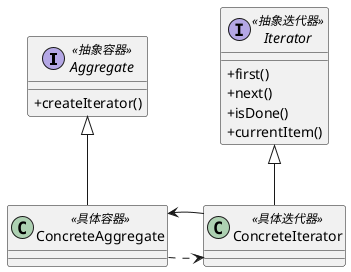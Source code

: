 @startuml
skinparam classAttributeIconSize 0
interface Aggregate <<抽象容器>> {
    +createIterator()
}
interface Iterator <<抽象迭代器>> {
    +first()
    +next()
    +isDone()
    +currentItem()
}
class ConcreteIterator <<具体迭代器>>
class ConcreteAggregate <<具体容器>>

Aggregate <|-- ConcreteAggregate
Iterator <|-- ConcreteIterator
ConcreteAggregate .> ConcreteIterator
ConcreteAggregate <- ConcreteIterator

@enduml